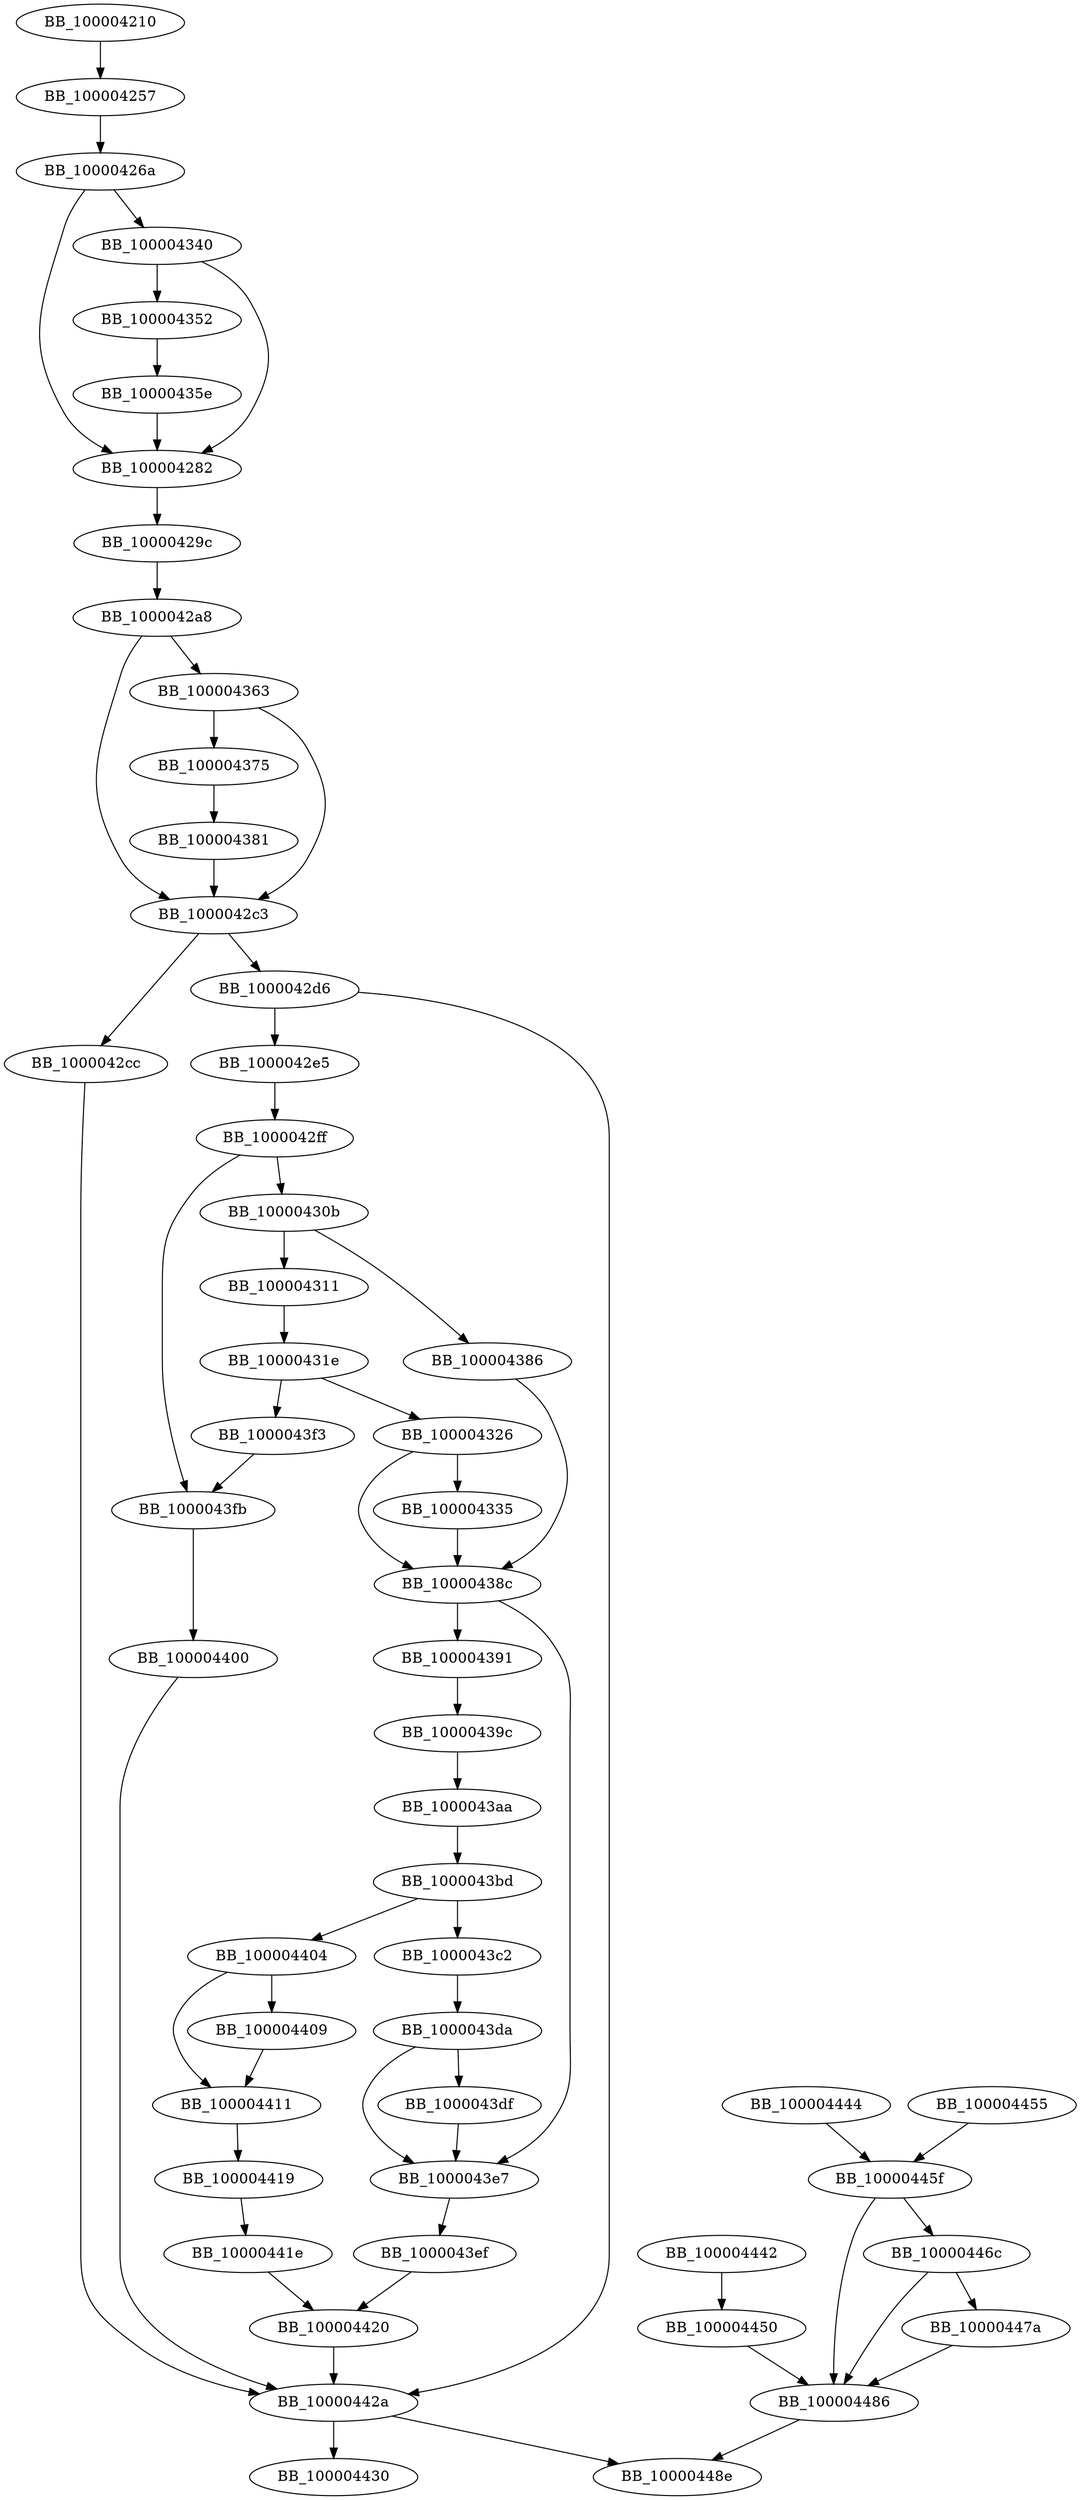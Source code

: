 DiGraph __Z8readFilePcRSt6vectorIhSaIhEERmS4_m{
BB_100004210->BB_100004257
BB_100004257->BB_10000426a
BB_10000426a->BB_100004282
BB_10000426a->BB_100004340
BB_100004282->BB_10000429c
BB_10000429c->BB_1000042a8
BB_1000042a8->BB_1000042c3
BB_1000042a8->BB_100004363
BB_1000042c3->BB_1000042cc
BB_1000042c3->BB_1000042d6
BB_1000042cc->BB_10000442a
BB_1000042d6->BB_1000042e5
BB_1000042d6->BB_10000442a
BB_1000042e5->BB_1000042ff
BB_1000042ff->BB_10000430b
BB_1000042ff->BB_1000043fb
BB_10000430b->BB_100004311
BB_10000430b->BB_100004386
BB_100004311->BB_10000431e
BB_10000431e->BB_100004326
BB_10000431e->BB_1000043f3
BB_100004326->BB_100004335
BB_100004326->BB_10000438c
BB_100004335->BB_10000438c
BB_100004340->BB_100004282
BB_100004340->BB_100004352
BB_100004352->BB_10000435e
BB_10000435e->BB_100004282
BB_100004363->BB_1000042c3
BB_100004363->BB_100004375
BB_100004375->BB_100004381
BB_100004381->BB_1000042c3
BB_100004386->BB_10000438c
BB_10000438c->BB_100004391
BB_10000438c->BB_1000043e7
BB_100004391->BB_10000439c
BB_10000439c->BB_1000043aa
BB_1000043aa->BB_1000043bd
BB_1000043bd->BB_1000043c2
BB_1000043bd->BB_100004404
BB_1000043c2->BB_1000043da
BB_1000043da->BB_1000043df
BB_1000043da->BB_1000043e7
BB_1000043df->BB_1000043e7
BB_1000043e7->BB_1000043ef
BB_1000043ef->BB_100004420
BB_1000043f3->BB_1000043fb
BB_1000043fb->BB_100004400
BB_100004400->BB_10000442a
BB_100004404->BB_100004409
BB_100004404->BB_100004411
BB_100004409->BB_100004411
BB_100004411->BB_100004419
BB_100004419->BB_10000441e
BB_10000441e->BB_100004420
BB_100004420->BB_10000442a
BB_10000442a->BB_100004430
BB_10000442a->BB_10000448e
BB_100004442->BB_100004450
BB_100004444->BB_10000445f
BB_100004450->BB_100004486
BB_100004455->BB_10000445f
BB_10000445f->BB_10000446c
BB_10000445f->BB_100004486
BB_10000446c->BB_10000447a
BB_10000446c->BB_100004486
BB_10000447a->BB_100004486
BB_100004486->BB_10000448e
}
